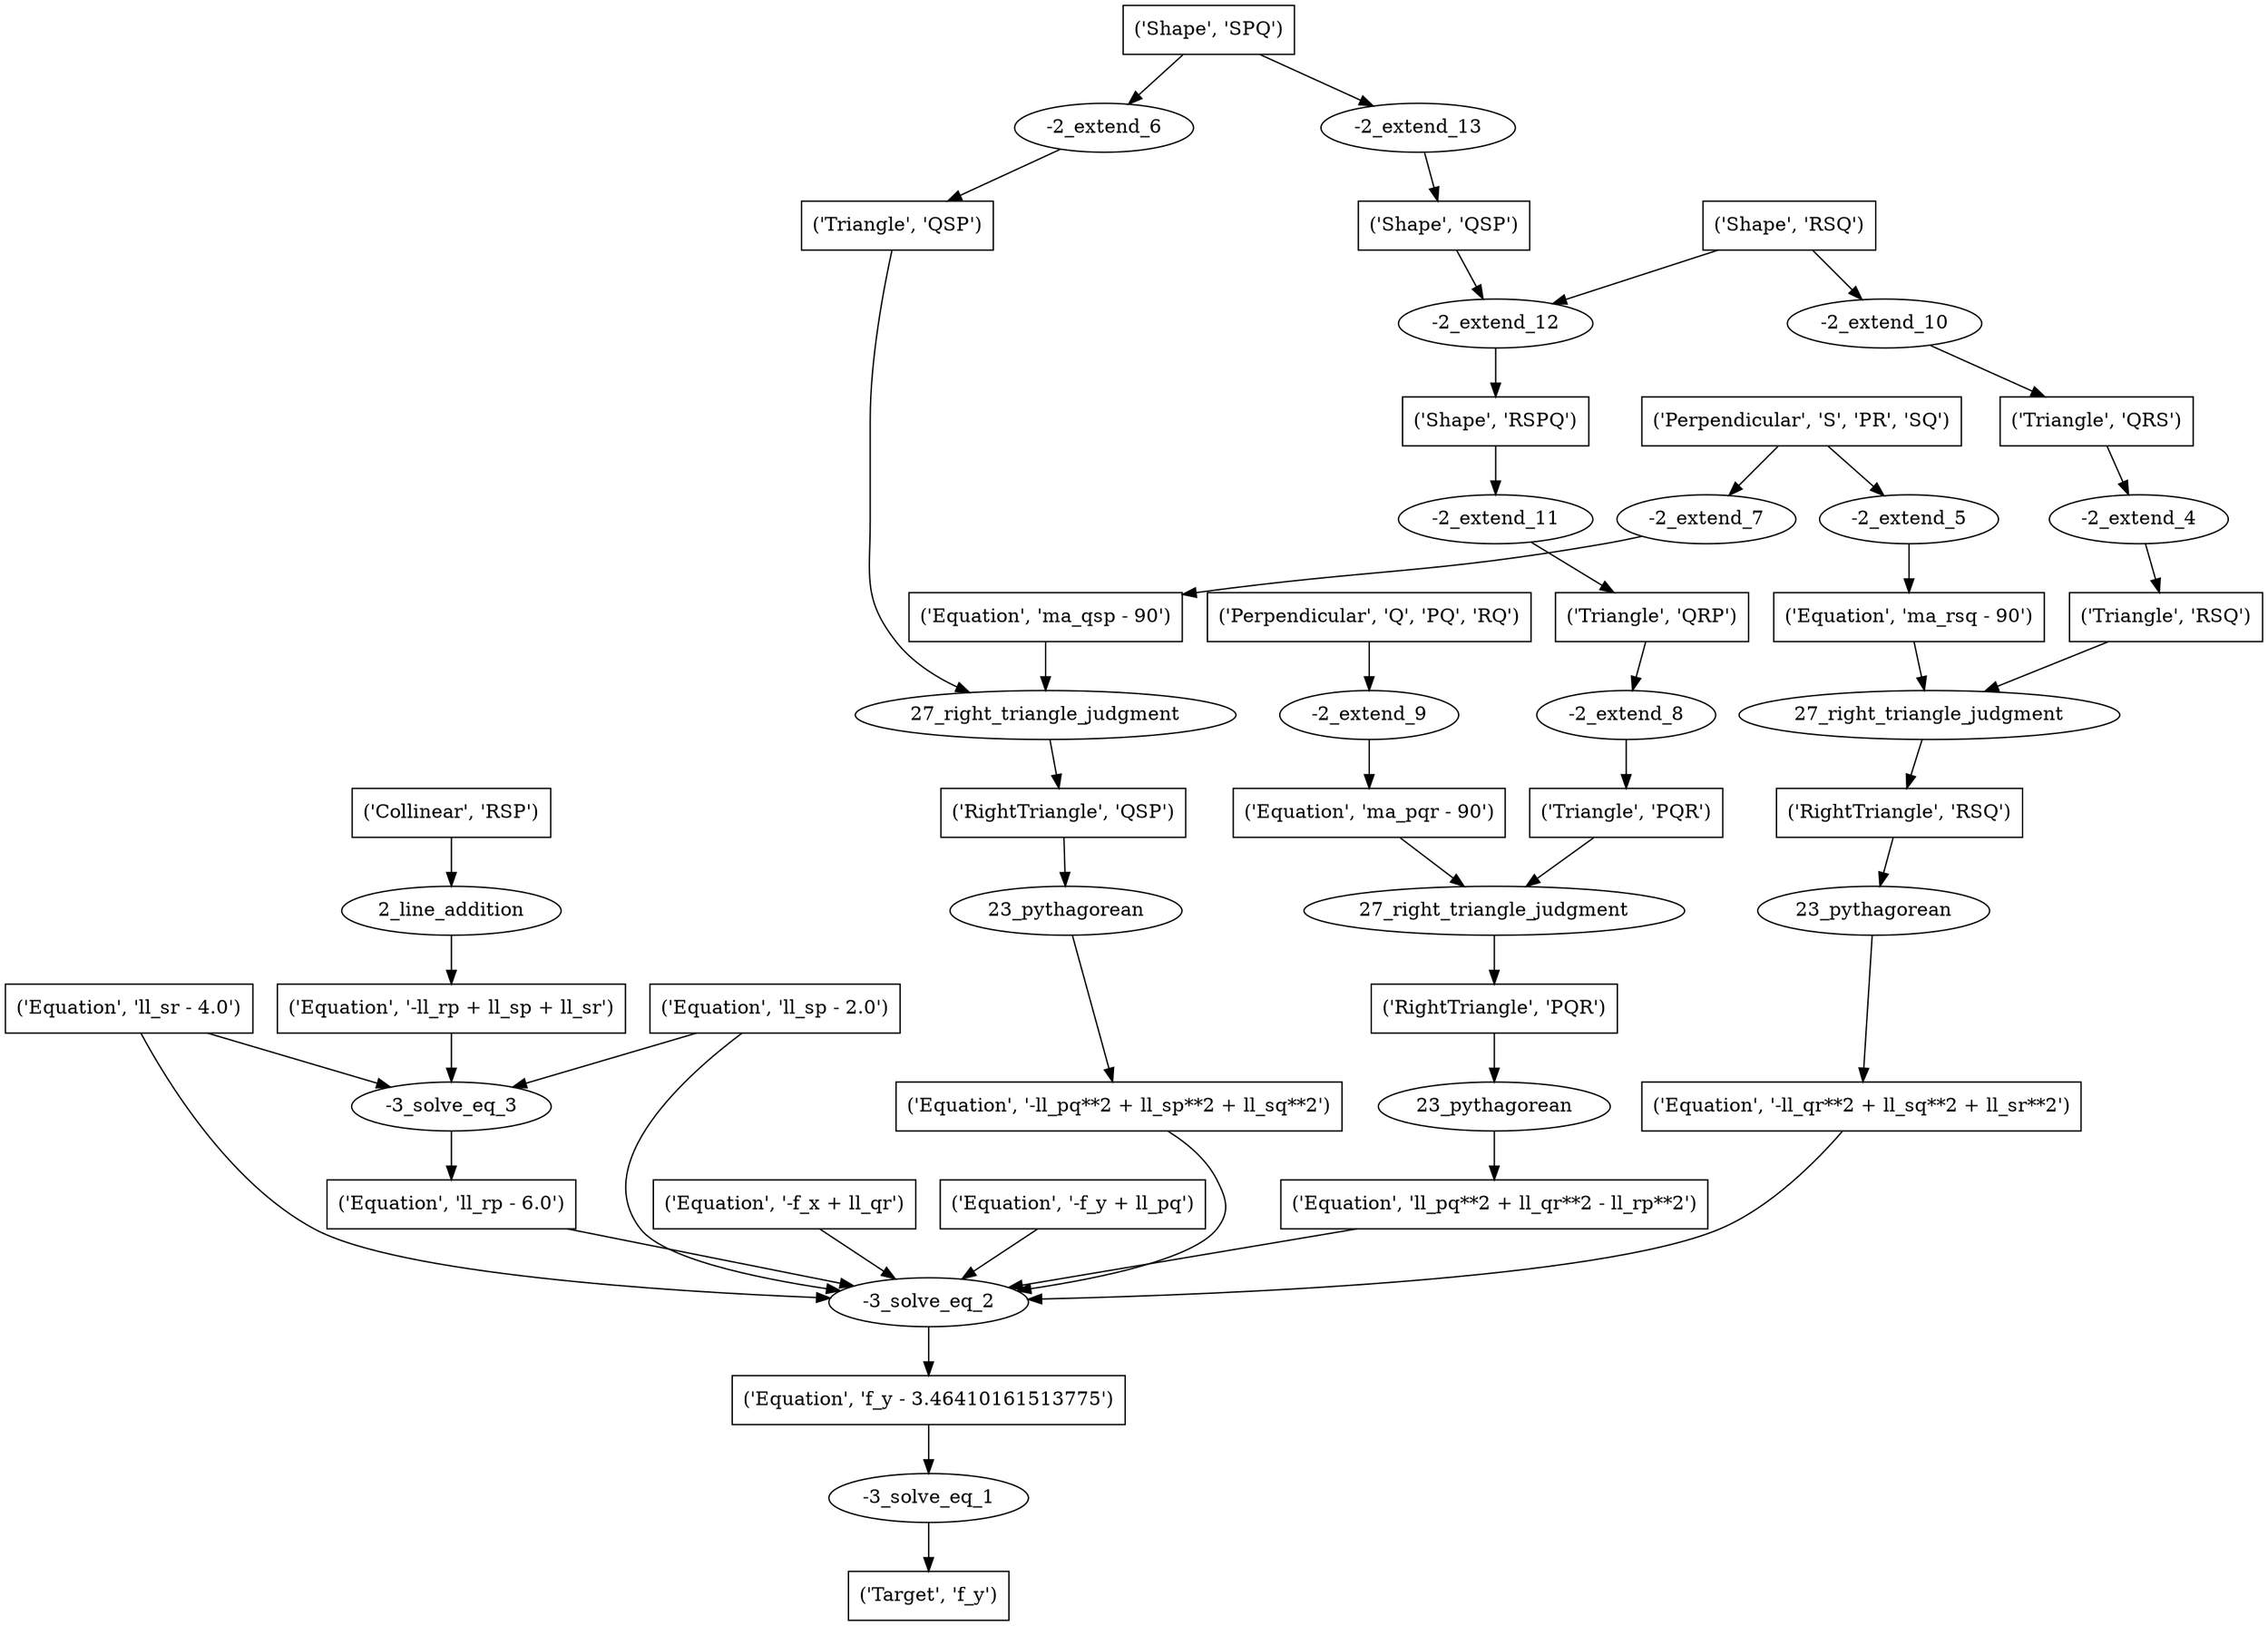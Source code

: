 digraph 28 {
	0 [label="('Target', 'f_y')" shape=box]
	1 [label="-3_solve_eq_1"]
	1 -> 0
	2 [label="('Equation', 'f_y - 3.46410161513775')" shape=box]
	2 -> 1
	3 [label="-3_solve_eq_2"]
	3 -> 2
	4 [label="('Equation', 'll_sr - 4.0')" shape=box]
	4 -> 3
	5 [label="('Equation', '-f_x + ll_qr')" shape=box]
	5 -> 3
	6 [label="('Equation', 'll_sp - 2.0')" shape=box]
	6 -> 3
	7 [label="('Equation', '-f_y + ll_pq')" shape=box]
	7 -> 3
	8 [label="('Equation', 'll_rp - 6.0')" shape=box]
	8 -> 3
	9 [label="('Equation', '-ll_qr**2 + ll_sq**2 + ll_sr**2')" shape=box]
	9 -> 3
	10 [label="('Equation', '-ll_pq**2 + ll_sp**2 + ll_sq**2')" shape=box]
	10 -> 3
	11 [label="('Equation', 'll_pq**2 + ll_qr**2 - ll_rp**2')" shape=box]
	11 -> 3
	12 [label="-3_solve_eq_3"]
	12 -> 8
	4 -> 12
	6 -> 12
	13 [label="('Equation', '-ll_rp + ll_sp + ll_sr')" shape=box]
	13 -> 12
	14 [label="23_pythagorean"]
	14 -> 9
	15 [label="('RightTriangle', 'RSQ')" shape=box]
	15 -> 14
	16 [label="23_pythagorean"]
	16 -> 10
	17 [label="('RightTriangle', 'QSP')" shape=box]
	17 -> 16
	18 [label="23_pythagorean"]
	18 -> 11
	19 [label="('RightTriangle', 'PQR')" shape=box]
	19 -> 18
	20 [label="2_line_addition"]
	20 -> 13
	21 [label="('Collinear', 'RSP')" shape=box]
	21 -> 20
	22 [label="27_right_triangle_judgment"]
	22 -> 15
	23 [label="('Triangle', 'RSQ')" shape=box]
	23 -> 22
	24 [label="('Equation', 'ma_rsq - 90')" shape=box]
	24 -> 22
	25 [label="27_right_triangle_judgment"]
	25 -> 17
	26 [label="('Triangle', 'QSP')" shape=box]
	26 -> 25
	27 [label="('Equation', 'ma_qsp - 90')" shape=box]
	27 -> 25
	28 [label="27_right_triangle_judgment"]
	28 -> 19
	29 [label="('Triangle', 'PQR')" shape=box]
	29 -> 28
	30 [label="('Equation', 'ma_pqr - 90')" shape=box]
	30 -> 28
	31 [label="-2_extend_4"]
	31 -> 23
	32 [label="('Triangle', 'QRS')" shape=box]
	32 -> 31
	33 [label="-2_extend_5"]
	33 -> 24
	34 [label="('Perpendicular', 'S', 'PR', 'SQ')" shape=box]
	34 -> 33
	35 [label="-2_extend_6"]
	35 -> 26
	36 [label="('Shape', 'SPQ')" shape=box]
	36 -> 35
	37 [label="-2_extend_7"]
	37 -> 27
	34 -> 37
	38 [label="-2_extend_8"]
	38 -> 29
	39 [label="('Triangle', 'QRP')" shape=box]
	39 -> 38
	40 [label="-2_extend_9"]
	40 -> 30
	41 [label="('Perpendicular', 'Q', 'PQ', 'RQ')" shape=box]
	41 -> 40
	42 [label="-2_extend_10"]
	42 -> 32
	43 [label="('Shape', 'RSQ')" shape=box]
	43 -> 42
	44 [label="-2_extend_11"]
	44 -> 39
	45 [label="('Shape', 'RSPQ')" shape=box]
	45 -> 44
	46 [label="-2_extend_12"]
	46 -> 45
	43 -> 46
	47 [label="('Shape', 'QSP')" shape=box]
	47 -> 46
	48 [label="-2_extend_13"]
	48 -> 47
	36 -> 48
}
